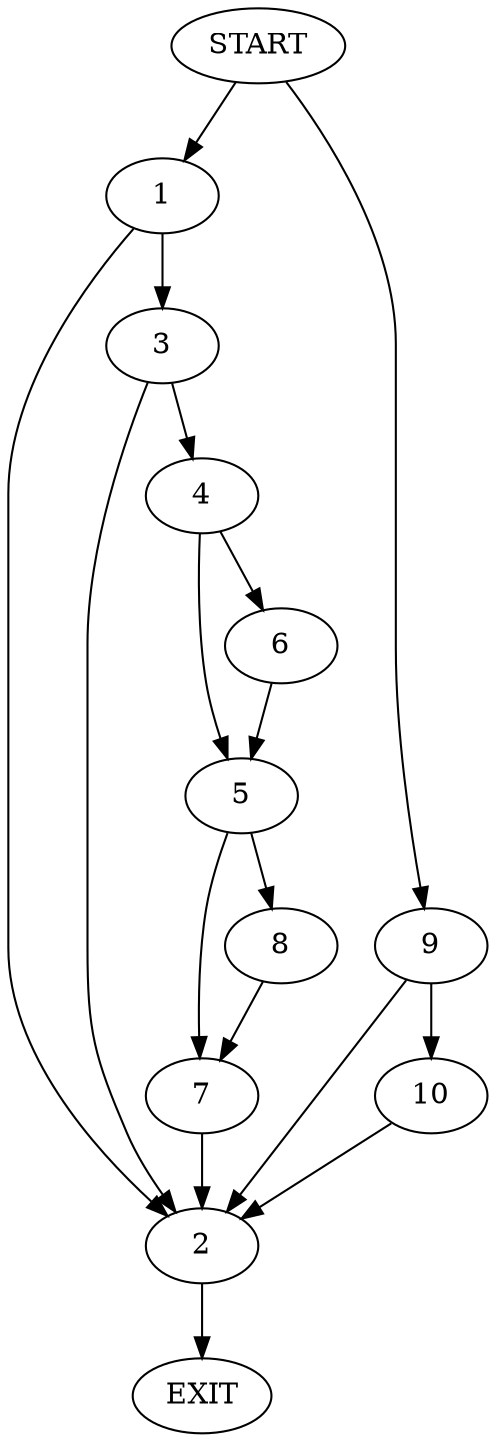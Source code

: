 digraph {
0 [label="START"]
11 [label="EXIT"]
0 -> 1
1 -> 2
1 -> 3
3 -> 2
3 -> 4
2 -> 11
4 -> 5
4 -> 6
6 -> 5
5 -> 7
5 -> 8
8 -> 7
7 -> 2
0 -> 9
9 -> 2
9 -> 10
10 -> 2
}
